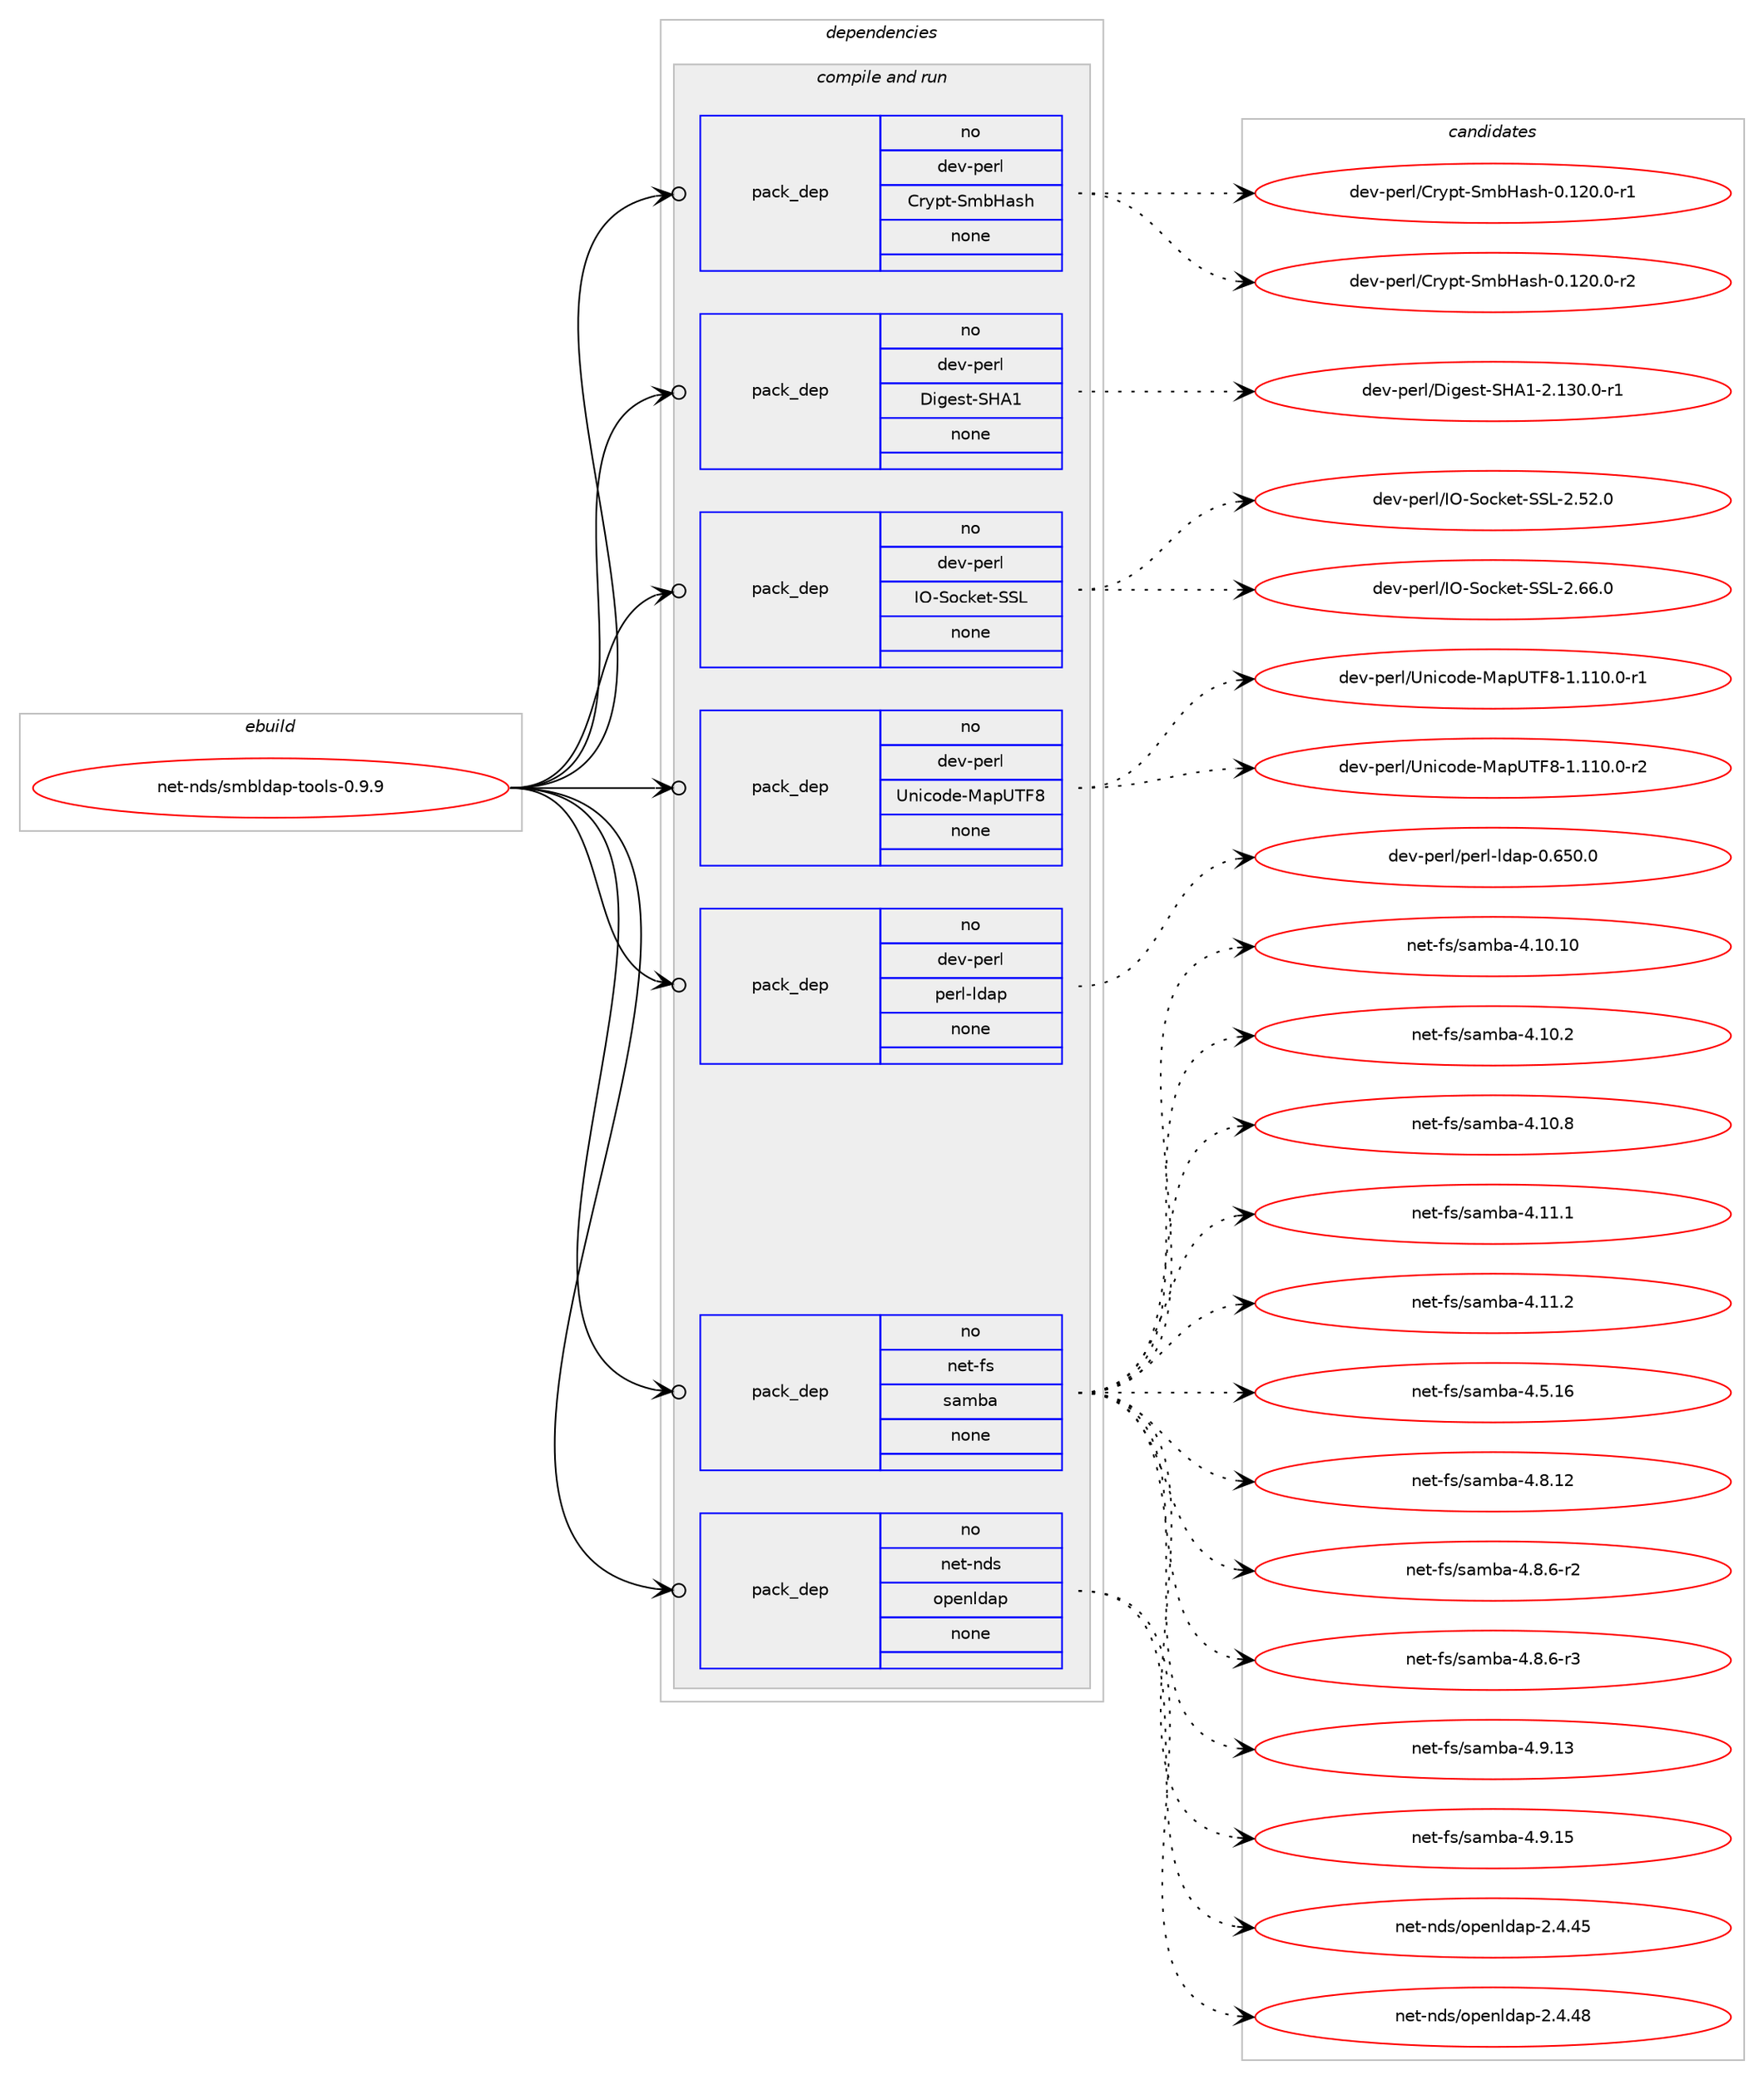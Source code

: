 digraph prolog {

# *************
# Graph options
# *************

newrank=true;
concentrate=true;
compound=true;
graph [rankdir=LR,fontname=Helvetica,fontsize=10,ranksep=1.5];#, ranksep=2.5, nodesep=0.2];
edge  [arrowhead=vee];
node  [fontname=Helvetica,fontsize=10];

# **********
# The ebuild
# **********

subgraph cluster_leftcol {
color=gray;
rank=same;
label=<<i>ebuild</i>>;
id [label="net-nds/smbldap-tools-0.9.9", color=red, width=4, href="../net-nds/smbldap-tools-0.9.9.svg"];
}

# ****************
# The dependencies
# ****************

subgraph cluster_midcol {
color=gray;
label=<<i>dependencies</i>>;
subgraph cluster_compile {
fillcolor="#eeeeee";
style=filled;
label=<<i>compile</i>>;
}
subgraph cluster_compileandrun {
fillcolor="#eeeeee";
style=filled;
label=<<i>compile and run</i>>;
subgraph pack619571 {
dependency838883 [label=<<TABLE BORDER="0" CELLBORDER="1" CELLSPACING="0" CELLPADDING="4" WIDTH="220"><TR><TD ROWSPAN="6" CELLPADDING="30">pack_dep</TD></TR><TR><TD WIDTH="110">no</TD></TR><TR><TD>dev-perl</TD></TR><TR><TD>Crypt-SmbHash</TD></TR><TR><TD>none</TD></TR><TR><TD></TD></TR></TABLE>>, shape=none, color=blue];
}
id:e -> dependency838883:w [weight=20,style="solid",arrowhead="odotvee"];
subgraph pack619572 {
dependency838884 [label=<<TABLE BORDER="0" CELLBORDER="1" CELLSPACING="0" CELLPADDING="4" WIDTH="220"><TR><TD ROWSPAN="6" CELLPADDING="30">pack_dep</TD></TR><TR><TD WIDTH="110">no</TD></TR><TR><TD>dev-perl</TD></TR><TR><TD>Digest-SHA1</TD></TR><TR><TD>none</TD></TR><TR><TD></TD></TR></TABLE>>, shape=none, color=blue];
}
id:e -> dependency838884:w [weight=20,style="solid",arrowhead="odotvee"];
subgraph pack619573 {
dependency838885 [label=<<TABLE BORDER="0" CELLBORDER="1" CELLSPACING="0" CELLPADDING="4" WIDTH="220"><TR><TD ROWSPAN="6" CELLPADDING="30">pack_dep</TD></TR><TR><TD WIDTH="110">no</TD></TR><TR><TD>dev-perl</TD></TR><TR><TD>IO-Socket-SSL</TD></TR><TR><TD>none</TD></TR><TR><TD></TD></TR></TABLE>>, shape=none, color=blue];
}
id:e -> dependency838885:w [weight=20,style="solid",arrowhead="odotvee"];
subgraph pack619574 {
dependency838886 [label=<<TABLE BORDER="0" CELLBORDER="1" CELLSPACING="0" CELLPADDING="4" WIDTH="220"><TR><TD ROWSPAN="6" CELLPADDING="30">pack_dep</TD></TR><TR><TD WIDTH="110">no</TD></TR><TR><TD>dev-perl</TD></TR><TR><TD>Unicode-MapUTF8</TD></TR><TR><TD>none</TD></TR><TR><TD></TD></TR></TABLE>>, shape=none, color=blue];
}
id:e -> dependency838886:w [weight=20,style="solid",arrowhead="odotvee"];
subgraph pack619575 {
dependency838887 [label=<<TABLE BORDER="0" CELLBORDER="1" CELLSPACING="0" CELLPADDING="4" WIDTH="220"><TR><TD ROWSPAN="6" CELLPADDING="30">pack_dep</TD></TR><TR><TD WIDTH="110">no</TD></TR><TR><TD>dev-perl</TD></TR><TR><TD>perl-ldap</TD></TR><TR><TD>none</TD></TR><TR><TD></TD></TR></TABLE>>, shape=none, color=blue];
}
id:e -> dependency838887:w [weight=20,style="solid",arrowhead="odotvee"];
subgraph pack619576 {
dependency838888 [label=<<TABLE BORDER="0" CELLBORDER="1" CELLSPACING="0" CELLPADDING="4" WIDTH="220"><TR><TD ROWSPAN="6" CELLPADDING="30">pack_dep</TD></TR><TR><TD WIDTH="110">no</TD></TR><TR><TD>net-fs</TD></TR><TR><TD>samba</TD></TR><TR><TD>none</TD></TR><TR><TD></TD></TR></TABLE>>, shape=none, color=blue];
}
id:e -> dependency838888:w [weight=20,style="solid",arrowhead="odotvee"];
subgraph pack619577 {
dependency838889 [label=<<TABLE BORDER="0" CELLBORDER="1" CELLSPACING="0" CELLPADDING="4" WIDTH="220"><TR><TD ROWSPAN="6" CELLPADDING="30">pack_dep</TD></TR><TR><TD WIDTH="110">no</TD></TR><TR><TD>net-nds</TD></TR><TR><TD>openldap</TD></TR><TR><TD>none</TD></TR><TR><TD></TD></TR></TABLE>>, shape=none, color=blue];
}
id:e -> dependency838889:w [weight=20,style="solid",arrowhead="odotvee"];
}
subgraph cluster_run {
fillcolor="#eeeeee";
style=filled;
label=<<i>run</i>>;
}
}

# **************
# The candidates
# **************

subgraph cluster_choices {
rank=same;
color=gray;
label=<<i>candidates</i>>;

subgraph choice619571 {
color=black;
nodesep=1;
choice100101118451121011141084767114121112116458310998729711510445484649504846484511449 [label="dev-perl/Crypt-SmbHash-0.120.0-r1", color=red, width=4,href="../dev-perl/Crypt-SmbHash-0.120.0-r1.svg"];
choice100101118451121011141084767114121112116458310998729711510445484649504846484511450 [label="dev-perl/Crypt-SmbHash-0.120.0-r2", color=red, width=4,href="../dev-perl/Crypt-SmbHash-0.120.0-r2.svg"];
dependency838883:e -> choice100101118451121011141084767114121112116458310998729711510445484649504846484511449:w [style=dotted,weight="100"];
dependency838883:e -> choice100101118451121011141084767114121112116458310998729711510445484649504846484511450:w [style=dotted,weight="100"];
}
subgraph choice619572 {
color=black;
nodesep=1;
choice100101118451121011141084768105103101115116458372654945504649514846484511449 [label="dev-perl/Digest-SHA1-2.130.0-r1", color=red, width=4,href="../dev-perl/Digest-SHA1-2.130.0-r1.svg"];
dependency838884:e -> choice100101118451121011141084768105103101115116458372654945504649514846484511449:w [style=dotted,weight="100"];
}
subgraph choice619573 {
color=black;
nodesep=1;
choice100101118451121011141084773794583111991071011164583837645504653504648 [label="dev-perl/IO-Socket-SSL-2.52.0", color=red, width=4,href="../dev-perl/IO-Socket-SSL-2.52.0.svg"];
choice100101118451121011141084773794583111991071011164583837645504654544648 [label="dev-perl/IO-Socket-SSL-2.66.0", color=red, width=4,href="../dev-perl/IO-Socket-SSL-2.66.0.svg"];
dependency838885:e -> choice100101118451121011141084773794583111991071011164583837645504653504648:w [style=dotted,weight="100"];
dependency838885:e -> choice100101118451121011141084773794583111991071011164583837645504654544648:w [style=dotted,weight="100"];
}
subgraph choice619574 {
color=black;
nodesep=1;
choice100101118451121011141084785110105991111001014577971128584705645494649494846484511449 [label="dev-perl/Unicode-MapUTF8-1.110.0-r1", color=red, width=4,href="../dev-perl/Unicode-MapUTF8-1.110.0-r1.svg"];
choice100101118451121011141084785110105991111001014577971128584705645494649494846484511450 [label="dev-perl/Unicode-MapUTF8-1.110.0-r2", color=red, width=4,href="../dev-perl/Unicode-MapUTF8-1.110.0-r2.svg"];
dependency838886:e -> choice100101118451121011141084785110105991111001014577971128584705645494649494846484511449:w [style=dotted,weight="100"];
dependency838886:e -> choice100101118451121011141084785110105991111001014577971128584705645494649494846484511450:w [style=dotted,weight="100"];
}
subgraph choice619575 {
color=black;
nodesep=1;
choice100101118451121011141084711210111410845108100971124548465453484648 [label="dev-perl/perl-ldap-0.650.0", color=red, width=4,href="../dev-perl/perl-ldap-0.650.0.svg"];
dependency838887:e -> choice100101118451121011141084711210111410845108100971124548465453484648:w [style=dotted,weight="100"];
}
subgraph choice619576 {
color=black;
nodesep=1;
choice11010111645102115471159710998974552464948464948 [label="net-fs/samba-4.10.10", color=red, width=4,href="../net-fs/samba-4.10.10.svg"];
choice110101116451021154711597109989745524649484650 [label="net-fs/samba-4.10.2", color=red, width=4,href="../net-fs/samba-4.10.2.svg"];
choice110101116451021154711597109989745524649484656 [label="net-fs/samba-4.10.8", color=red, width=4,href="../net-fs/samba-4.10.8.svg"];
choice110101116451021154711597109989745524649494649 [label="net-fs/samba-4.11.1", color=red, width=4,href="../net-fs/samba-4.11.1.svg"];
choice110101116451021154711597109989745524649494650 [label="net-fs/samba-4.11.2", color=red, width=4,href="../net-fs/samba-4.11.2.svg"];
choice110101116451021154711597109989745524653464954 [label="net-fs/samba-4.5.16", color=red, width=4,href="../net-fs/samba-4.5.16.svg"];
choice110101116451021154711597109989745524656464950 [label="net-fs/samba-4.8.12", color=red, width=4,href="../net-fs/samba-4.8.12.svg"];
choice11010111645102115471159710998974552465646544511450 [label="net-fs/samba-4.8.6-r2", color=red, width=4,href="../net-fs/samba-4.8.6-r2.svg"];
choice11010111645102115471159710998974552465646544511451 [label="net-fs/samba-4.8.6-r3", color=red, width=4,href="../net-fs/samba-4.8.6-r3.svg"];
choice110101116451021154711597109989745524657464951 [label="net-fs/samba-4.9.13", color=red, width=4,href="../net-fs/samba-4.9.13.svg"];
choice110101116451021154711597109989745524657464953 [label="net-fs/samba-4.9.15", color=red, width=4,href="../net-fs/samba-4.9.15.svg"];
dependency838888:e -> choice11010111645102115471159710998974552464948464948:w [style=dotted,weight="100"];
dependency838888:e -> choice110101116451021154711597109989745524649484650:w [style=dotted,weight="100"];
dependency838888:e -> choice110101116451021154711597109989745524649484656:w [style=dotted,weight="100"];
dependency838888:e -> choice110101116451021154711597109989745524649494649:w [style=dotted,weight="100"];
dependency838888:e -> choice110101116451021154711597109989745524649494650:w [style=dotted,weight="100"];
dependency838888:e -> choice110101116451021154711597109989745524653464954:w [style=dotted,weight="100"];
dependency838888:e -> choice110101116451021154711597109989745524656464950:w [style=dotted,weight="100"];
dependency838888:e -> choice11010111645102115471159710998974552465646544511450:w [style=dotted,weight="100"];
dependency838888:e -> choice11010111645102115471159710998974552465646544511451:w [style=dotted,weight="100"];
dependency838888:e -> choice110101116451021154711597109989745524657464951:w [style=dotted,weight="100"];
dependency838888:e -> choice110101116451021154711597109989745524657464953:w [style=dotted,weight="100"];
}
subgraph choice619577 {
color=black;
nodesep=1;
choice11010111645110100115471111121011101081009711245504652465253 [label="net-nds/openldap-2.4.45", color=red, width=4,href="../net-nds/openldap-2.4.45.svg"];
choice11010111645110100115471111121011101081009711245504652465256 [label="net-nds/openldap-2.4.48", color=red, width=4,href="../net-nds/openldap-2.4.48.svg"];
dependency838889:e -> choice11010111645110100115471111121011101081009711245504652465253:w [style=dotted,weight="100"];
dependency838889:e -> choice11010111645110100115471111121011101081009711245504652465256:w [style=dotted,weight="100"];
}
}

}
